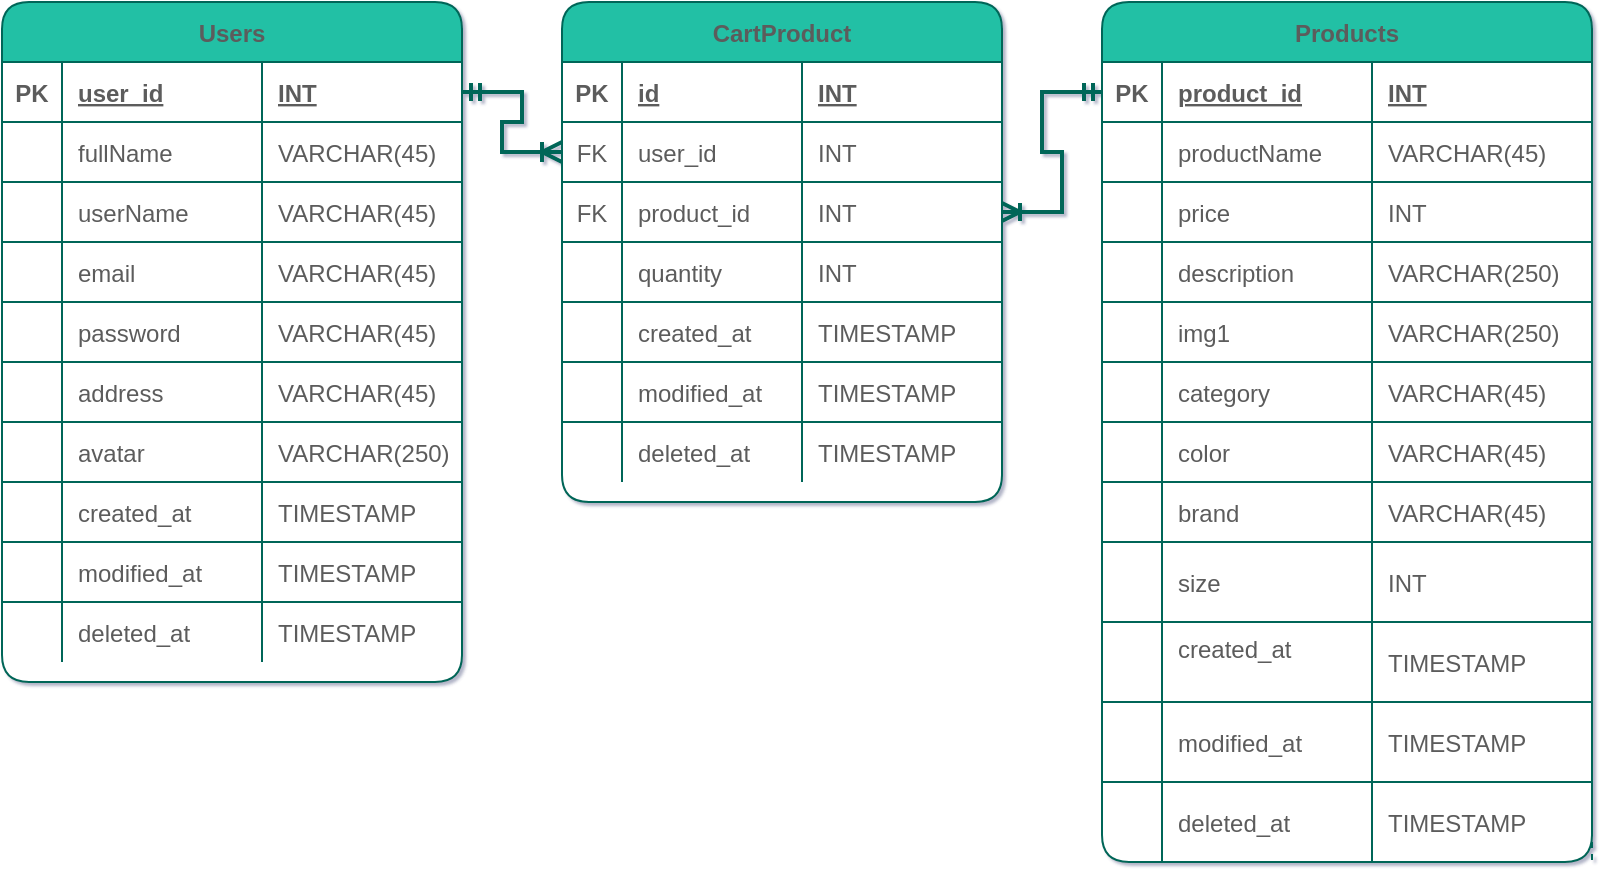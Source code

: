 <mxfile version="15.5.8" type="device"><diagram id="R2lEEEUBdFMjLlhIrx00" name="Page-1"><mxGraphModel dx="1886" dy="1858" grid="1" gridSize="10" guides="1" tooltips="1" connect="1" arrows="1" fold="1" page="1" pageScale="1" pageWidth="850" pageHeight="1100" math="0" shadow="1" extFonts="Permanent Marker^https://fonts.googleapis.com/css?family=Permanent+Marker"><root><mxCell id="0"/><mxCell id="1" parent="0"/><mxCell id="C-vyLk0tnHw3VtMMgP7b-2" value="Users" style="shape=table;startSize=30;container=1;collapsible=1;childLayout=tableLayout;fixedRows=1;rowLines=1;fontStyle=1;align=center;resizeLast=1;fillColor=#21C0A5;strokeColor=#006658;fontColor=#5C5C5C;rounded=1;swimlaneFillColor=default;" parent="1" vertex="1"><mxGeometry x="360" y="-830" width="230" height="340" as="geometry"/></mxCell><mxCell id="C-vyLk0tnHw3VtMMgP7b-3" value="" style="shape=partialRectangle;collapsible=0;dropTarget=0;pointerEvents=0;fillColor=none;points=[[0,0.5],[1,0.5]];portConstraint=eastwest;top=0;left=0;right=0;bottom=1;strokeColor=#006658;fontColor=#5C5C5C;rounded=1;" parent="C-vyLk0tnHw3VtMMgP7b-2" vertex="1"><mxGeometry y="30" width="230" height="30" as="geometry"/></mxCell><mxCell id="C-vyLk0tnHw3VtMMgP7b-4" value="PK" style="shape=partialRectangle;overflow=hidden;connectable=0;fillColor=none;top=0;left=0;bottom=0;right=0;fontStyle=1;strokeColor=#006658;fontColor=#5C5C5C;rounded=1;" parent="C-vyLk0tnHw3VtMMgP7b-3" vertex="1"><mxGeometry width="30" height="30" as="geometry"><mxRectangle width="30" height="30" as="alternateBounds"/></mxGeometry></mxCell><mxCell id="C-vyLk0tnHw3VtMMgP7b-5" value="user_id" style="shape=partialRectangle;overflow=hidden;connectable=0;fillColor=none;top=0;left=0;bottom=0;right=0;align=left;spacingLeft=6;fontStyle=5;strokeColor=#006658;fontColor=#5C5C5C;rounded=1;" parent="C-vyLk0tnHw3VtMMgP7b-3" vertex="1"><mxGeometry x="30" width="100" height="30" as="geometry"><mxRectangle width="100" height="30" as="alternateBounds"/></mxGeometry></mxCell><mxCell id="fgdI6bXbSazXEr3iA10q-47" value="INT" style="shape=partialRectangle;overflow=hidden;connectable=0;fillColor=none;top=0;left=0;bottom=0;right=0;align=left;spacingLeft=6;fontStyle=5;strokeColor=#006658;fontColor=#5C5C5C;rounded=1;" parent="C-vyLk0tnHw3VtMMgP7b-3" vertex="1"><mxGeometry x="130" width="100" height="30" as="geometry"><mxRectangle width="100" height="30" as="alternateBounds"/></mxGeometry></mxCell><mxCell id="C-vyLk0tnHw3VtMMgP7b-6" value="" style="shape=partialRectangle;collapsible=0;dropTarget=0;pointerEvents=0;fillColor=none;points=[[0,0.5],[1,0.5]];portConstraint=eastwest;top=0;left=0;right=0;bottom=0;strokeColor=#006658;fontColor=#5C5C5C;rounded=1;" parent="C-vyLk0tnHw3VtMMgP7b-2" vertex="1"><mxGeometry y="60" width="230" height="30" as="geometry"/></mxCell><mxCell id="C-vyLk0tnHw3VtMMgP7b-7" value="" style="shape=partialRectangle;overflow=hidden;connectable=0;fillColor=none;top=0;left=0;bottom=0;right=0;strokeColor=#006658;fontColor=#5C5C5C;rounded=1;" parent="C-vyLk0tnHw3VtMMgP7b-6" vertex="1"><mxGeometry width="30" height="30" as="geometry"><mxRectangle width="30" height="30" as="alternateBounds"/></mxGeometry></mxCell><mxCell id="C-vyLk0tnHw3VtMMgP7b-8" value="fullName" style="shape=partialRectangle;overflow=hidden;connectable=0;fillColor=none;top=0;left=0;bottom=0;right=0;align=left;spacingLeft=6;strokeColor=#006658;fontColor=#5C5C5C;rounded=1;" parent="C-vyLk0tnHw3VtMMgP7b-6" vertex="1"><mxGeometry x="30" width="100" height="30" as="geometry"><mxRectangle width="100" height="30" as="alternateBounds"/></mxGeometry></mxCell><mxCell id="fgdI6bXbSazXEr3iA10q-48" value="VARCHAR(45)" style="shape=partialRectangle;overflow=hidden;connectable=0;fillColor=none;top=0;left=0;bottom=0;right=0;align=left;spacingLeft=6;strokeColor=#006658;fontColor=#5C5C5C;rounded=1;" parent="C-vyLk0tnHw3VtMMgP7b-6" vertex="1"><mxGeometry x="130" width="100" height="30" as="geometry"><mxRectangle width="100" height="30" as="alternateBounds"/></mxGeometry></mxCell><mxCell id="C-vyLk0tnHw3VtMMgP7b-9" value="" style="shape=partialRectangle;collapsible=0;dropTarget=0;pointerEvents=0;fillColor=none;points=[[0,0.5],[1,0.5]];portConstraint=eastwest;top=0;left=0;right=0;bottom=0;strokeColor=#006658;fontColor=#5C5C5C;rounded=1;" parent="C-vyLk0tnHw3VtMMgP7b-2" vertex="1"><mxGeometry y="90" width="230" height="30" as="geometry"/></mxCell><mxCell id="C-vyLk0tnHw3VtMMgP7b-10" value="" style="shape=partialRectangle;overflow=hidden;connectable=0;fillColor=none;top=0;left=0;bottom=0;right=0;strokeColor=#006658;fontColor=#5C5C5C;rounded=1;" parent="C-vyLk0tnHw3VtMMgP7b-9" vertex="1"><mxGeometry width="30" height="30" as="geometry"><mxRectangle width="30" height="30" as="alternateBounds"/></mxGeometry></mxCell><mxCell id="C-vyLk0tnHw3VtMMgP7b-11" value="userName" style="shape=partialRectangle;overflow=hidden;connectable=0;fillColor=none;top=0;left=0;bottom=0;right=0;align=left;spacingLeft=6;strokeColor=#006658;fontColor=#5C5C5C;rounded=1;" parent="C-vyLk0tnHw3VtMMgP7b-9" vertex="1"><mxGeometry x="30" width="100" height="30" as="geometry"><mxRectangle width="100" height="30" as="alternateBounds"/></mxGeometry></mxCell><mxCell id="fgdI6bXbSazXEr3iA10q-49" value="VARCHAR(45)" style="shape=partialRectangle;overflow=hidden;connectable=0;fillColor=none;top=0;left=0;bottom=0;right=0;align=left;spacingLeft=6;strokeColor=#006658;fontColor=#5C5C5C;rounded=1;" parent="C-vyLk0tnHw3VtMMgP7b-9" vertex="1"><mxGeometry x="130" width="100" height="30" as="geometry"><mxRectangle width="100" height="30" as="alternateBounds"/></mxGeometry></mxCell><mxCell id="XTKAvzcFHxRN5g43MR2r-22" style="shape=partialRectangle;collapsible=0;dropTarget=0;pointerEvents=0;fillColor=none;points=[[0,0.5],[1,0.5]];portConstraint=eastwest;top=0;left=0;right=0;bottom=0;strokeColor=#006658;fontColor=#5C5C5C;rounded=1;" parent="C-vyLk0tnHw3VtMMgP7b-2" vertex="1"><mxGeometry y="120" width="230" height="30" as="geometry"/></mxCell><mxCell id="XTKAvzcFHxRN5g43MR2r-23" style="shape=partialRectangle;overflow=hidden;connectable=0;fillColor=none;top=0;left=0;bottom=0;right=0;strokeColor=#006658;fontColor=#5C5C5C;rounded=1;" parent="XTKAvzcFHxRN5g43MR2r-22" vertex="1"><mxGeometry width="30" height="30" as="geometry"><mxRectangle width="30" height="30" as="alternateBounds"/></mxGeometry></mxCell><mxCell id="XTKAvzcFHxRN5g43MR2r-24" value="email" style="shape=partialRectangle;overflow=hidden;connectable=0;fillColor=none;top=0;left=0;bottom=0;right=0;align=left;spacingLeft=6;strokeColor=#006658;fontColor=#5C5C5C;rounded=1;" parent="XTKAvzcFHxRN5g43MR2r-22" vertex="1"><mxGeometry x="30" width="100" height="30" as="geometry"><mxRectangle width="100" height="30" as="alternateBounds"/></mxGeometry></mxCell><mxCell id="fgdI6bXbSazXEr3iA10q-50" value="VARCHAR(45)" style="shape=partialRectangle;overflow=hidden;connectable=0;fillColor=none;top=0;left=0;bottom=0;right=0;align=left;spacingLeft=6;strokeColor=#006658;fontColor=#5C5C5C;rounded=1;" parent="XTKAvzcFHxRN5g43MR2r-22" vertex="1"><mxGeometry x="130" width="100" height="30" as="geometry"><mxRectangle width="100" height="30" as="alternateBounds"/></mxGeometry></mxCell><mxCell id="XTKAvzcFHxRN5g43MR2r-25" style="shape=partialRectangle;collapsible=0;dropTarget=0;pointerEvents=0;fillColor=none;points=[[0,0.5],[1,0.5]];portConstraint=eastwest;top=0;left=0;right=0;bottom=0;strokeColor=#006658;fontColor=#5C5C5C;rounded=1;" parent="C-vyLk0tnHw3VtMMgP7b-2" vertex="1"><mxGeometry y="150" width="230" height="30" as="geometry"/></mxCell><mxCell id="XTKAvzcFHxRN5g43MR2r-26" style="shape=partialRectangle;overflow=hidden;connectable=0;fillColor=none;top=0;left=0;bottom=0;right=0;strokeColor=#006658;fontColor=#5C5C5C;rounded=1;" parent="XTKAvzcFHxRN5g43MR2r-25" vertex="1"><mxGeometry width="30" height="30" as="geometry"><mxRectangle width="30" height="30" as="alternateBounds"/></mxGeometry></mxCell><mxCell id="XTKAvzcFHxRN5g43MR2r-27" value="password" style="shape=partialRectangle;overflow=hidden;connectable=0;fillColor=none;top=0;left=0;bottom=0;right=0;align=left;spacingLeft=6;strokeColor=#006658;fontColor=#5C5C5C;rounded=1;" parent="XTKAvzcFHxRN5g43MR2r-25" vertex="1"><mxGeometry x="30" width="100" height="30" as="geometry"><mxRectangle width="100" height="30" as="alternateBounds"/></mxGeometry></mxCell><mxCell id="fgdI6bXbSazXEr3iA10q-51" value="VARCHAR(45)" style="shape=partialRectangle;overflow=hidden;connectable=0;fillColor=none;top=0;left=0;bottom=0;right=0;align=left;spacingLeft=6;strokeColor=#006658;fontColor=#5C5C5C;rounded=1;" parent="XTKAvzcFHxRN5g43MR2r-25" vertex="1"><mxGeometry x="130" width="100" height="30" as="geometry"><mxRectangle width="100" height="30" as="alternateBounds"/></mxGeometry></mxCell><mxCell id="XTKAvzcFHxRN5g43MR2r-28" style="shape=partialRectangle;collapsible=0;dropTarget=0;pointerEvents=0;fillColor=none;points=[[0,0.5],[1,0.5]];portConstraint=eastwest;top=0;left=0;right=0;bottom=0;strokeColor=#006658;fontColor=#5C5C5C;rounded=1;" parent="C-vyLk0tnHw3VtMMgP7b-2" vertex="1"><mxGeometry y="180" width="230" height="30" as="geometry"/></mxCell><mxCell id="XTKAvzcFHxRN5g43MR2r-29" style="shape=partialRectangle;overflow=hidden;connectable=0;fillColor=none;top=0;left=0;bottom=0;right=0;strokeColor=#006658;fontColor=#5C5C5C;rounded=1;" parent="XTKAvzcFHxRN5g43MR2r-28" vertex="1"><mxGeometry width="30" height="30" as="geometry"><mxRectangle width="30" height="30" as="alternateBounds"/></mxGeometry></mxCell><mxCell id="XTKAvzcFHxRN5g43MR2r-30" value="address" style="shape=partialRectangle;overflow=hidden;connectable=0;fillColor=none;top=0;left=0;bottom=0;right=0;align=left;spacingLeft=6;strokeColor=#006658;fontColor=#5C5C5C;rounded=1;" parent="XTKAvzcFHxRN5g43MR2r-28" vertex="1"><mxGeometry x="30" width="100" height="30" as="geometry"><mxRectangle width="100" height="30" as="alternateBounds"/></mxGeometry></mxCell><mxCell id="fgdI6bXbSazXEr3iA10q-52" value="VARCHAR(45)" style="shape=partialRectangle;overflow=hidden;connectable=0;fillColor=none;top=0;left=0;bottom=0;right=0;align=left;spacingLeft=6;strokeColor=#006658;fontColor=#5C5C5C;rounded=1;" parent="XTKAvzcFHxRN5g43MR2r-28" vertex="1"><mxGeometry x="130" width="100" height="30" as="geometry"><mxRectangle width="100" height="30" as="alternateBounds"/></mxGeometry></mxCell><mxCell id="XTKAvzcFHxRN5g43MR2r-31" style="shape=partialRectangle;collapsible=0;dropTarget=0;pointerEvents=0;fillColor=none;points=[[0,0.5],[1,0.5]];portConstraint=eastwest;top=0;left=0;right=0;bottom=0;strokeColor=#006658;fontColor=#5C5C5C;rounded=1;" parent="C-vyLk0tnHw3VtMMgP7b-2" vertex="1"><mxGeometry y="210" width="230" height="30" as="geometry"/></mxCell><mxCell id="XTKAvzcFHxRN5g43MR2r-32" style="shape=partialRectangle;overflow=hidden;connectable=0;fillColor=none;top=0;left=0;bottom=0;right=0;strokeColor=#006658;fontColor=#5C5C5C;rounded=1;" parent="XTKAvzcFHxRN5g43MR2r-31" vertex="1"><mxGeometry width="30" height="30" as="geometry"><mxRectangle width="30" height="30" as="alternateBounds"/></mxGeometry></mxCell><mxCell id="XTKAvzcFHxRN5g43MR2r-33" value="avatar" style="shape=partialRectangle;overflow=hidden;connectable=0;fillColor=none;top=0;left=0;bottom=0;right=0;align=left;spacingLeft=6;strokeColor=#006658;fontColor=#5C5C5C;rounded=1;" parent="XTKAvzcFHxRN5g43MR2r-31" vertex="1"><mxGeometry x="30" width="100" height="30" as="geometry"><mxRectangle width="100" height="30" as="alternateBounds"/></mxGeometry></mxCell><mxCell id="fgdI6bXbSazXEr3iA10q-53" value="VARCHAR(250)" style="shape=partialRectangle;overflow=hidden;connectable=0;fillColor=none;top=0;left=0;bottom=0;right=0;align=left;spacingLeft=6;strokeColor=#006658;fontColor=#5C5C5C;rounded=1;" parent="XTKAvzcFHxRN5g43MR2r-31" vertex="1"><mxGeometry x="130" width="100" height="30" as="geometry"><mxRectangle width="100" height="30" as="alternateBounds"/></mxGeometry></mxCell><mxCell id="fgdI6bXbSazXEr3iA10q-23" style="shape=partialRectangle;collapsible=0;dropTarget=0;pointerEvents=0;fillColor=none;points=[[0,0.5],[1,0.5]];portConstraint=eastwest;top=0;left=0;right=0;bottom=0;strokeColor=#006658;fontColor=#5C5C5C;rounded=1;" parent="C-vyLk0tnHw3VtMMgP7b-2" vertex="1"><mxGeometry y="240" width="230" height="30" as="geometry"/></mxCell><mxCell id="fgdI6bXbSazXEr3iA10q-24" style="shape=partialRectangle;overflow=hidden;connectable=0;fillColor=none;top=0;left=0;bottom=0;right=0;strokeColor=#006658;fontColor=#5C5C5C;rounded=1;" parent="fgdI6bXbSazXEr3iA10q-23" vertex="1"><mxGeometry width="30" height="30" as="geometry"><mxRectangle width="30" height="30" as="alternateBounds"/></mxGeometry></mxCell><mxCell id="fgdI6bXbSazXEr3iA10q-25" value="created_at" style="shape=partialRectangle;overflow=hidden;connectable=0;fillColor=none;top=0;left=0;bottom=0;right=0;align=left;spacingLeft=6;strokeColor=#006658;fontColor=#5C5C5C;rounded=1;" parent="fgdI6bXbSazXEr3iA10q-23" vertex="1"><mxGeometry x="30" width="100" height="30" as="geometry"><mxRectangle width="100" height="30" as="alternateBounds"/></mxGeometry></mxCell><mxCell id="fgdI6bXbSazXEr3iA10q-55" value="TIMESTAMP" style="shape=partialRectangle;overflow=hidden;connectable=0;fillColor=none;top=0;left=0;bottom=0;right=0;align=left;spacingLeft=6;strokeColor=#006658;fontColor=#5C5C5C;rounded=1;" parent="fgdI6bXbSazXEr3iA10q-23" vertex="1"><mxGeometry x="130" width="100" height="30" as="geometry"><mxRectangle width="100" height="30" as="alternateBounds"/></mxGeometry></mxCell><mxCell id="fgdI6bXbSazXEr3iA10q-26" style="shape=partialRectangle;collapsible=0;dropTarget=0;pointerEvents=0;fillColor=none;points=[[0,0.5],[1,0.5]];portConstraint=eastwest;top=0;left=0;right=0;bottom=0;strokeColor=#006658;fontColor=#5C5C5C;rounded=1;" parent="C-vyLk0tnHw3VtMMgP7b-2" vertex="1"><mxGeometry y="270" width="230" height="30" as="geometry"/></mxCell><mxCell id="fgdI6bXbSazXEr3iA10q-27" style="shape=partialRectangle;overflow=hidden;connectable=0;fillColor=none;top=0;left=0;bottom=0;right=0;strokeColor=#006658;fontColor=#5C5C5C;rounded=1;" parent="fgdI6bXbSazXEr3iA10q-26" vertex="1"><mxGeometry width="30" height="30" as="geometry"><mxRectangle width="30" height="30" as="alternateBounds"/></mxGeometry></mxCell><mxCell id="fgdI6bXbSazXEr3iA10q-28" value="modified_at" style="shape=partialRectangle;overflow=hidden;connectable=0;fillColor=none;top=0;left=0;bottom=0;right=0;align=left;spacingLeft=6;strokeColor=#006658;fontColor=#5C5C5C;rounded=1;" parent="fgdI6bXbSazXEr3iA10q-26" vertex="1"><mxGeometry x="30" width="100" height="30" as="geometry"><mxRectangle width="100" height="30" as="alternateBounds"/></mxGeometry></mxCell><mxCell id="fgdI6bXbSazXEr3iA10q-56" value="TIMESTAMP" style="shape=partialRectangle;overflow=hidden;connectable=0;fillColor=none;top=0;left=0;bottom=0;right=0;align=left;spacingLeft=6;strokeColor=#006658;fontColor=#5C5C5C;rounded=1;" parent="fgdI6bXbSazXEr3iA10q-26" vertex="1"><mxGeometry x="130" width="100" height="30" as="geometry"><mxRectangle width="100" height="30" as="alternateBounds"/></mxGeometry></mxCell><mxCell id="fgdI6bXbSazXEr3iA10q-29" style="shape=partialRectangle;collapsible=0;dropTarget=0;pointerEvents=0;fillColor=none;points=[[0,0.5],[1,0.5]];portConstraint=eastwest;top=0;left=0;right=0;bottom=0;strokeColor=#006658;fontColor=#5C5C5C;rounded=1;" parent="C-vyLk0tnHw3VtMMgP7b-2" vertex="1"><mxGeometry y="300" width="230" height="30" as="geometry"/></mxCell><mxCell id="fgdI6bXbSazXEr3iA10q-30" style="shape=partialRectangle;overflow=hidden;connectable=0;fillColor=none;top=0;left=0;bottom=0;right=0;strokeColor=#006658;fontColor=#5C5C5C;rounded=1;" parent="fgdI6bXbSazXEr3iA10q-29" vertex="1"><mxGeometry width="30" height="30" as="geometry"><mxRectangle width="30" height="30" as="alternateBounds"/></mxGeometry></mxCell><mxCell id="fgdI6bXbSazXEr3iA10q-31" value="deleted_at" style="shape=partialRectangle;overflow=hidden;connectable=0;fillColor=none;top=0;left=0;bottom=0;right=0;align=left;spacingLeft=6;strokeColor=#006658;fontColor=#5C5C5C;rounded=1;" parent="fgdI6bXbSazXEr3iA10q-29" vertex="1"><mxGeometry x="30" width="100" height="30" as="geometry"><mxRectangle width="100" height="30" as="alternateBounds"/></mxGeometry></mxCell><mxCell id="fgdI6bXbSazXEr3iA10q-57" value="TIMESTAMP" style="shape=partialRectangle;overflow=hidden;connectable=0;fillColor=none;top=0;left=0;bottom=0;right=0;align=left;spacingLeft=6;strokeColor=#006658;fontColor=#5C5C5C;rounded=1;" parent="fgdI6bXbSazXEr3iA10q-29" vertex="1"><mxGeometry x="130" width="100" height="30" as="geometry"><mxRectangle width="100" height="30" as="alternateBounds"/></mxGeometry></mxCell><mxCell id="C-vyLk0tnHw3VtMMgP7b-23" value="Products" style="shape=table;startSize=30;container=1;collapsible=1;childLayout=tableLayout;fixedRows=1;rowLines=1;fontStyle=1;align=center;resizeLast=1;fillColor=#21C0A5;strokeColor=#006658;fontColor=#5C5C5C;rounded=1;swimlaneFillColor=default;shadow=0;resizeLastRow=1;separatorColor=#006658;metaEdit=0;backgroundOutline=0;comic=0;strokeWidth=1;" parent="1" vertex="1"><mxGeometry x="910" y="-830" width="245" height="430" as="geometry"/></mxCell><mxCell id="C-vyLk0tnHw3VtMMgP7b-24" value="" style="shape=partialRectangle;collapsible=0;dropTarget=0;pointerEvents=0;fillColor=none;points=[[0,0.5],[1,0.5]];portConstraint=eastwest;top=0;left=0;right=0;bottom=1;strokeColor=#006658;fontColor=#5C5C5C;rounded=1;" parent="C-vyLk0tnHw3VtMMgP7b-23" vertex="1"><mxGeometry y="30" width="245" height="30" as="geometry"/></mxCell><mxCell id="C-vyLk0tnHw3VtMMgP7b-25" value="PK" style="shape=partialRectangle;overflow=hidden;connectable=0;fillColor=none;top=0;left=0;bottom=0;right=0;fontStyle=1;strokeColor=#006658;fontColor=#5C5C5C;rounded=1;" parent="C-vyLk0tnHw3VtMMgP7b-24" vertex="1"><mxGeometry width="30" height="30" as="geometry"><mxRectangle width="30" height="30" as="alternateBounds"/></mxGeometry></mxCell><mxCell id="C-vyLk0tnHw3VtMMgP7b-26" value="product_id" style="shape=partialRectangle;overflow=hidden;connectable=0;fillColor=none;top=0;left=0;bottom=0;right=0;align=left;spacingLeft=6;fontStyle=5;strokeColor=#006658;fontColor=#5C5C5C;rounded=1;" parent="C-vyLk0tnHw3VtMMgP7b-24" vertex="1"><mxGeometry x="30" width="105" height="30" as="geometry"><mxRectangle width="105" height="30" as="alternateBounds"/></mxGeometry></mxCell><mxCell id="fgdI6bXbSazXEr3iA10q-70" value="INT" style="shape=partialRectangle;overflow=hidden;connectable=0;fillColor=none;top=0;left=0;bottom=0;right=0;align=left;spacingLeft=6;fontStyle=5;strokeColor=#006658;fontColor=#5C5C5C;rounded=1;" parent="C-vyLk0tnHw3VtMMgP7b-24" vertex="1"><mxGeometry x="135" width="110" height="30" as="geometry"><mxRectangle width="110" height="30" as="alternateBounds"/></mxGeometry></mxCell><mxCell id="XTKAvzcFHxRN5g43MR2r-7" style="shape=partialRectangle;collapsible=0;dropTarget=0;pointerEvents=0;fillColor=none;points=[[0,0.5],[1,0.5]];portConstraint=eastwest;top=0;left=0;right=0;bottom=0;strokeColor=#006658;fontColor=#5C5C5C;rounded=1;" parent="C-vyLk0tnHw3VtMMgP7b-23" vertex="1"><mxGeometry y="60" width="245" height="30" as="geometry"/></mxCell><mxCell id="XTKAvzcFHxRN5g43MR2r-8" style="shape=partialRectangle;overflow=hidden;connectable=0;fillColor=none;top=0;left=0;bottom=0;right=0;strokeColor=#006658;fontColor=#5C5C5C;rounded=1;" parent="XTKAvzcFHxRN5g43MR2r-7" vertex="1"><mxGeometry width="30" height="30" as="geometry"><mxRectangle width="30" height="30" as="alternateBounds"/></mxGeometry></mxCell><mxCell id="XTKAvzcFHxRN5g43MR2r-9" value="productName" style="shape=partialRectangle;overflow=hidden;connectable=0;fillColor=none;top=0;left=0;bottom=0;right=0;align=left;spacingLeft=6;strokeColor=#006658;fontColor=#5C5C5C;rounded=1;" parent="XTKAvzcFHxRN5g43MR2r-7" vertex="1"><mxGeometry x="30" width="105" height="30" as="geometry"><mxRectangle width="105" height="30" as="alternateBounds"/></mxGeometry></mxCell><mxCell id="fgdI6bXbSazXEr3iA10q-71" value="VARCHAR(45)" style="shape=partialRectangle;overflow=hidden;connectable=0;fillColor=none;top=0;left=0;bottom=0;right=0;align=left;spacingLeft=6;strokeColor=#006658;fontColor=#5C5C5C;rounded=1;" parent="XTKAvzcFHxRN5g43MR2r-7" vertex="1"><mxGeometry x="135" width="110" height="30" as="geometry"><mxRectangle width="110" height="30" as="alternateBounds"/></mxGeometry></mxCell><mxCell id="XTKAvzcFHxRN5g43MR2r-10" style="shape=partialRectangle;collapsible=0;dropTarget=0;pointerEvents=0;fillColor=none;points=[[0,0.5],[1,0.5]];portConstraint=eastwest;top=0;left=0;right=0;bottom=0;strokeColor=#006658;fontColor=#5C5C5C;rounded=1;" parent="C-vyLk0tnHw3VtMMgP7b-23" vertex="1"><mxGeometry y="90" width="245" height="30" as="geometry"/></mxCell><mxCell id="XTKAvzcFHxRN5g43MR2r-11" style="shape=partialRectangle;overflow=hidden;connectable=0;fillColor=none;top=0;left=0;bottom=0;right=0;strokeColor=#006658;fontColor=#5C5C5C;rounded=1;" parent="XTKAvzcFHxRN5g43MR2r-10" vertex="1"><mxGeometry width="30" height="30" as="geometry"><mxRectangle width="30" height="30" as="alternateBounds"/></mxGeometry></mxCell><mxCell id="XTKAvzcFHxRN5g43MR2r-12" value="price" style="shape=partialRectangle;overflow=hidden;connectable=0;fillColor=none;top=0;left=0;bottom=0;right=0;align=left;spacingLeft=6;strokeColor=#006658;fontColor=#5C5C5C;rounded=1;" parent="XTKAvzcFHxRN5g43MR2r-10" vertex="1"><mxGeometry x="30" width="105" height="30" as="geometry"><mxRectangle width="105" height="30" as="alternateBounds"/></mxGeometry></mxCell><mxCell id="fgdI6bXbSazXEr3iA10q-72" value="INT" style="shape=partialRectangle;overflow=hidden;connectable=0;fillColor=none;top=0;left=0;bottom=0;right=0;align=left;spacingLeft=6;strokeColor=#006658;fontColor=#5C5C5C;rounded=1;" parent="XTKAvzcFHxRN5g43MR2r-10" vertex="1"><mxGeometry x="135" width="110" height="30" as="geometry"><mxRectangle width="110" height="30" as="alternateBounds"/></mxGeometry></mxCell><mxCell id="XTKAvzcFHxRN5g43MR2r-13" style="shape=partialRectangle;collapsible=0;dropTarget=0;pointerEvents=0;fillColor=none;points=[[0,0.5],[1,0.5]];portConstraint=eastwest;top=0;left=0;right=0;bottom=0;strokeColor=#006658;fontColor=#5C5C5C;rounded=1;" parent="C-vyLk0tnHw3VtMMgP7b-23" vertex="1"><mxGeometry y="120" width="245" height="30" as="geometry"/></mxCell><mxCell id="XTKAvzcFHxRN5g43MR2r-14" style="shape=partialRectangle;overflow=hidden;connectable=0;fillColor=none;top=0;left=0;bottom=0;right=0;strokeColor=#006658;fontColor=#5C5C5C;rounded=1;" parent="XTKAvzcFHxRN5g43MR2r-13" vertex="1"><mxGeometry width="30" height="30" as="geometry"><mxRectangle width="30" height="30" as="alternateBounds"/></mxGeometry></mxCell><mxCell id="XTKAvzcFHxRN5g43MR2r-15" value="description" style="shape=partialRectangle;overflow=hidden;connectable=0;fillColor=none;top=0;left=0;bottom=0;right=0;align=left;spacingLeft=6;strokeColor=#006658;fontColor=#5C5C5C;rounded=1;" parent="XTKAvzcFHxRN5g43MR2r-13" vertex="1"><mxGeometry x="30" width="105" height="30" as="geometry"><mxRectangle width="105" height="30" as="alternateBounds"/></mxGeometry></mxCell><mxCell id="fgdI6bXbSazXEr3iA10q-73" value="VARCHAR(250)" style="shape=partialRectangle;overflow=hidden;connectable=0;fillColor=none;top=0;left=0;bottom=0;right=0;align=left;spacingLeft=6;strokeColor=#006658;fontColor=#5C5C5C;rounded=1;" parent="XTKAvzcFHxRN5g43MR2r-13" vertex="1"><mxGeometry x="135" width="110" height="30" as="geometry"><mxRectangle width="110" height="30" as="alternateBounds"/></mxGeometry></mxCell><mxCell id="XTKAvzcFHxRN5g43MR2r-1" style="shape=partialRectangle;collapsible=0;dropTarget=0;pointerEvents=0;fillColor=none;points=[[0,0.5],[1,0.5]];portConstraint=eastwest;top=0;left=0;right=0;bottom=0;strokeColor=#006658;fontColor=#5C5C5C;rounded=1;" parent="C-vyLk0tnHw3VtMMgP7b-23" vertex="1"><mxGeometry y="150" width="245" height="30" as="geometry"/></mxCell><mxCell id="XTKAvzcFHxRN5g43MR2r-2" style="shape=partialRectangle;overflow=hidden;connectable=0;fillColor=none;top=0;left=0;bottom=0;right=0;strokeColor=#006658;fontColor=#5C5C5C;rounded=1;" parent="XTKAvzcFHxRN5g43MR2r-1" vertex="1"><mxGeometry width="30" height="30" as="geometry"><mxRectangle width="30" height="30" as="alternateBounds"/></mxGeometry></mxCell><mxCell id="XTKAvzcFHxRN5g43MR2r-3" value="img1" style="shape=partialRectangle;overflow=hidden;connectable=0;fillColor=none;top=0;left=0;bottom=0;right=0;align=left;spacingLeft=6;strokeColor=#006658;fontColor=#5C5C5C;rounded=1;" parent="XTKAvzcFHxRN5g43MR2r-1" vertex="1"><mxGeometry x="30" width="105" height="30" as="geometry"><mxRectangle width="105" height="30" as="alternateBounds"/></mxGeometry></mxCell><mxCell id="fgdI6bXbSazXEr3iA10q-74" value="VARCHAR(250)" style="shape=partialRectangle;overflow=hidden;connectable=0;fillColor=none;top=0;left=0;bottom=0;right=0;align=left;spacingLeft=6;strokeColor=#006658;fontColor=#5C5C5C;rounded=1;" parent="XTKAvzcFHxRN5g43MR2r-1" vertex="1"><mxGeometry x="135" width="110" height="30" as="geometry"><mxRectangle width="110" height="30" as="alternateBounds"/></mxGeometry></mxCell><mxCell id="XTKAvzcFHxRN5g43MR2r-19" style="shape=partialRectangle;collapsible=0;dropTarget=0;pointerEvents=0;fillColor=none;points=[[0,0.5],[1,0.5]];portConstraint=eastwest;top=0;left=0;right=0;bottom=0;strokeColor=#006658;fontColor=#5C5C5C;rounded=1;" parent="C-vyLk0tnHw3VtMMgP7b-23" vertex="1"><mxGeometry y="180" width="245" height="30" as="geometry"/></mxCell><mxCell id="XTKAvzcFHxRN5g43MR2r-20" value="" style="shape=partialRectangle;overflow=hidden;connectable=0;fillColor=none;top=0;left=0;bottom=0;right=0;strokeColor=#006658;fontColor=#5C5C5C;rounded=1;" parent="XTKAvzcFHxRN5g43MR2r-19" vertex="1"><mxGeometry width="30" height="30" as="geometry"><mxRectangle width="30" height="30" as="alternateBounds"/></mxGeometry></mxCell><mxCell id="XTKAvzcFHxRN5g43MR2r-21" value="category" style="shape=partialRectangle;overflow=hidden;connectable=0;fillColor=none;top=0;left=0;bottom=0;right=0;align=left;spacingLeft=6;strokeColor=#006658;fontColor=#5C5C5C;rounded=1;" parent="XTKAvzcFHxRN5g43MR2r-19" vertex="1"><mxGeometry x="30" width="105" height="30" as="geometry"><mxRectangle width="105" height="30" as="alternateBounds"/></mxGeometry></mxCell><mxCell id="fgdI6bXbSazXEr3iA10q-75" value="VARCHAR(45)" style="shape=partialRectangle;overflow=hidden;connectable=0;fillColor=none;top=0;left=0;bottom=0;right=0;align=left;spacingLeft=6;strokeColor=#006658;fontColor=#5C5C5C;rounded=1;" parent="XTKAvzcFHxRN5g43MR2r-19" vertex="1"><mxGeometry x="135" width="110" height="30" as="geometry"><mxRectangle width="110" height="30" as="alternateBounds"/></mxGeometry></mxCell><mxCell id="XTKAvzcFHxRN5g43MR2r-16" style="shape=partialRectangle;collapsible=0;dropTarget=0;pointerEvents=0;fillColor=none;points=[[0,0.5],[1,0.5]];portConstraint=eastwest;top=0;left=0;right=0;bottom=0;strokeColor=#006658;fontColor=#5C5C5C;rounded=1;" parent="C-vyLk0tnHw3VtMMgP7b-23" vertex="1"><mxGeometry y="210" width="245" height="30" as="geometry"/></mxCell><mxCell id="XTKAvzcFHxRN5g43MR2r-17" value="" style="shape=partialRectangle;overflow=hidden;connectable=0;fillColor=none;top=0;left=0;bottom=0;right=0;strokeColor=#006658;fontColor=#5C5C5C;rounded=1;" parent="XTKAvzcFHxRN5g43MR2r-16" vertex="1"><mxGeometry width="30" height="30" as="geometry"><mxRectangle width="30" height="30" as="alternateBounds"/></mxGeometry></mxCell><mxCell id="XTKAvzcFHxRN5g43MR2r-18" value="color" style="shape=partialRectangle;overflow=hidden;connectable=0;fillColor=none;top=0;left=0;bottom=0;right=0;align=left;spacingLeft=6;strokeColor=#006658;fontColor=#5C5C5C;rounded=1;" parent="XTKAvzcFHxRN5g43MR2r-16" vertex="1"><mxGeometry x="30" width="105" height="30" as="geometry"><mxRectangle width="105" height="30" as="alternateBounds"/></mxGeometry></mxCell><mxCell id="fgdI6bXbSazXEr3iA10q-76" value="VARCHAR(45)" style="shape=partialRectangle;overflow=hidden;connectable=0;fillColor=none;top=0;left=0;bottom=0;right=0;align=left;spacingLeft=6;strokeColor=#006658;fontColor=#5C5C5C;rounded=1;" parent="XTKAvzcFHxRN5g43MR2r-16" vertex="1"><mxGeometry x="135" width="110" height="30" as="geometry"><mxRectangle width="110" height="30" as="alternateBounds"/></mxGeometry></mxCell><mxCell id="XTKAvzcFHxRN5g43MR2r-4" style="shape=partialRectangle;collapsible=0;dropTarget=0;pointerEvents=0;fillColor=none;points=[[0,0.5],[1,0.5]];portConstraint=eastwest;top=0;left=0;right=0;bottom=0;strokeColor=#006658;fontColor=#5C5C5C;rounded=1;" parent="C-vyLk0tnHw3VtMMgP7b-23" vertex="1"><mxGeometry y="240" width="245" height="30" as="geometry"/></mxCell><mxCell id="XTKAvzcFHxRN5g43MR2r-5" value="" style="shape=partialRectangle;overflow=hidden;connectable=0;fillColor=none;top=0;left=0;bottom=0;right=0;strokeColor=#006658;fontColor=#5C5C5C;rounded=1;" parent="XTKAvzcFHxRN5g43MR2r-4" vertex="1"><mxGeometry width="30" height="30" as="geometry"><mxRectangle width="30" height="30" as="alternateBounds"/></mxGeometry></mxCell><mxCell id="XTKAvzcFHxRN5g43MR2r-6" value="brand" style="shape=partialRectangle;overflow=hidden;connectable=0;fillColor=none;top=0;left=0;bottom=0;right=0;align=left;spacingLeft=6;strokeColor=#006658;fontColor=#5C5C5C;rounded=1;" parent="XTKAvzcFHxRN5g43MR2r-4" vertex="1"><mxGeometry x="30" width="105" height="30" as="geometry"><mxRectangle width="105" height="30" as="alternateBounds"/></mxGeometry></mxCell><mxCell id="fgdI6bXbSazXEr3iA10q-77" value="VARCHAR(45)" style="shape=partialRectangle;overflow=hidden;connectable=0;fillColor=none;top=0;left=0;bottom=0;right=0;align=left;spacingLeft=6;strokeColor=#006658;fontColor=#5C5C5C;rounded=1;" parent="XTKAvzcFHxRN5g43MR2r-4" vertex="1"><mxGeometry x="135" width="110" height="30" as="geometry"><mxRectangle width="110" height="30" as="alternateBounds"/></mxGeometry></mxCell><mxCell id="XTKAvzcFHxRN5g43MR2r-54" style="shape=partialRectangle;collapsible=0;dropTarget=0;pointerEvents=0;fillColor=none;points=[[0,0.5],[1,0.5]];portConstraint=eastwest;top=0;left=0;right=0;bottom=0;strokeColor=#006658;fontColor=#5C5C5C;rounded=1;" parent="C-vyLk0tnHw3VtMMgP7b-23" vertex="1"><mxGeometry y="270" width="245" height="40" as="geometry"/></mxCell><mxCell id="XTKAvzcFHxRN5g43MR2r-55" value="" style="shape=partialRectangle;overflow=hidden;connectable=0;fillColor=none;top=0;left=0;bottom=0;right=0;strokeColor=#006658;fontColor=#5C5C5C;rounded=1;" parent="XTKAvzcFHxRN5g43MR2r-54" vertex="1"><mxGeometry width="30" height="40" as="geometry"><mxRectangle width="30" height="40" as="alternateBounds"/></mxGeometry></mxCell><mxCell id="XTKAvzcFHxRN5g43MR2r-56" value="size" style="shape=partialRectangle;overflow=hidden;connectable=0;fillColor=none;top=0;left=0;bottom=0;right=0;align=left;spacingLeft=6;strokeColor=#006658;fontColor=#5C5C5C;rounded=1;" parent="XTKAvzcFHxRN5g43MR2r-54" vertex="1"><mxGeometry x="30" width="105" height="40" as="geometry"><mxRectangle width="105" height="40" as="alternateBounds"/></mxGeometry></mxCell><mxCell id="fgdI6bXbSazXEr3iA10q-78" value="INT" style="shape=partialRectangle;overflow=hidden;connectable=0;fillColor=none;top=0;left=0;bottom=0;right=0;align=left;spacingLeft=6;strokeColor=#006658;fontColor=#5C5C5C;rounded=1;" parent="XTKAvzcFHxRN5g43MR2r-54" vertex="1"><mxGeometry x="135" width="110" height="40" as="geometry"><mxRectangle width="110" height="40" as="alternateBounds"/></mxGeometry></mxCell><mxCell id="fgdI6bXbSazXEr3iA10q-20" style="shape=partialRectangle;collapsible=0;dropTarget=0;pointerEvents=0;fillColor=none;points=[[0,0.5],[1,0.5]];portConstraint=eastwest;top=0;left=0;right=0;bottom=0;strokeColor=#006658;fontColor=#5C5C5C;rounded=1;" parent="C-vyLk0tnHw3VtMMgP7b-23" vertex="1"><mxGeometry y="310" width="245" height="40" as="geometry"/></mxCell><mxCell id="fgdI6bXbSazXEr3iA10q-21" style="shape=partialRectangle;overflow=hidden;connectable=0;fillColor=none;top=0;left=0;bottom=0;right=0;strokeColor=#006658;fontColor=#5C5C5C;rounded=1;" parent="fgdI6bXbSazXEr3iA10q-20" vertex="1"><mxGeometry width="30" height="40" as="geometry"><mxRectangle width="30" height="40" as="alternateBounds"/></mxGeometry></mxCell><mxCell id="fgdI6bXbSazXEr3iA10q-22" value="created_at &#10;" style="shape=partialRectangle;overflow=hidden;connectable=0;fillColor=none;top=0;left=0;bottom=0;right=0;align=left;spacingLeft=6;strokeColor=#006658;fontColor=#5C5C5C;rounded=1;" parent="fgdI6bXbSazXEr3iA10q-20" vertex="1"><mxGeometry x="30" width="105" height="40" as="geometry"><mxRectangle width="105" height="40" as="alternateBounds"/></mxGeometry></mxCell><mxCell id="fgdI6bXbSazXEr3iA10q-79" value="TIMESTAMP" style="shape=partialRectangle;overflow=hidden;connectable=0;fillColor=none;top=0;left=0;bottom=0;right=0;align=left;spacingLeft=6;strokeColor=#006658;fontColor=#5C5C5C;rounded=1;" parent="fgdI6bXbSazXEr3iA10q-20" vertex="1"><mxGeometry x="135" width="110" height="40" as="geometry"><mxRectangle width="110" height="40" as="alternateBounds"/></mxGeometry></mxCell><mxCell id="fgdI6bXbSazXEr3iA10q-17" style="shape=partialRectangle;collapsible=0;dropTarget=0;pointerEvents=0;fillColor=none;points=[[0,0.5],[1,0.5]];portConstraint=eastwest;top=0;left=0;right=0;bottom=0;strokeColor=#006658;fontColor=#5C5C5C;rounded=1;" parent="C-vyLk0tnHw3VtMMgP7b-23" vertex="1"><mxGeometry y="350" width="245" height="40" as="geometry"/></mxCell><mxCell id="fgdI6bXbSazXEr3iA10q-18" style="shape=partialRectangle;overflow=hidden;connectable=0;fillColor=none;top=0;left=0;bottom=0;right=0;strokeColor=#006658;fontColor=#5C5C5C;rounded=1;" parent="fgdI6bXbSazXEr3iA10q-17" vertex="1"><mxGeometry width="30" height="40" as="geometry"><mxRectangle width="30" height="40" as="alternateBounds"/></mxGeometry></mxCell><mxCell id="fgdI6bXbSazXEr3iA10q-19" value="modified_at" style="shape=partialRectangle;overflow=hidden;connectable=0;fillColor=none;top=0;left=0;bottom=0;right=0;align=left;spacingLeft=6;strokeColor=#006658;fontColor=#5C5C5C;rounded=1;" parent="fgdI6bXbSazXEr3iA10q-17" vertex="1"><mxGeometry x="30" width="105" height="40" as="geometry"><mxRectangle width="105" height="40" as="alternateBounds"/></mxGeometry></mxCell><mxCell id="fgdI6bXbSazXEr3iA10q-80" value="TIMESTAMP" style="shape=partialRectangle;overflow=hidden;connectable=0;fillColor=none;top=0;left=0;bottom=0;right=0;align=left;spacingLeft=6;strokeColor=#006658;fontColor=#5C5C5C;rounded=1;" parent="fgdI6bXbSazXEr3iA10q-17" vertex="1"><mxGeometry x="135" width="110" height="40" as="geometry"><mxRectangle width="110" height="40" as="alternateBounds"/></mxGeometry></mxCell><mxCell id="fgdI6bXbSazXEr3iA10q-14" style="shape=partialRectangle;collapsible=0;dropTarget=0;pointerEvents=0;fillColor=none;points=[[0,0.5],[1,0.5]];portConstraint=eastwest;top=0;left=0;right=0;bottom=0;strokeColor=#006658;fontColor=#5C5C5C;rounded=1;" parent="C-vyLk0tnHw3VtMMgP7b-23" vertex="1"><mxGeometry y="390" width="245" height="40" as="geometry"/></mxCell><mxCell id="fgdI6bXbSazXEr3iA10q-15" style="shape=partialRectangle;overflow=hidden;connectable=0;fillColor=none;top=0;left=0;bottom=0;right=0;strokeColor=#006658;fontColor=#5C5C5C;rounded=1;" parent="fgdI6bXbSazXEr3iA10q-14" vertex="1"><mxGeometry width="30" height="40" as="geometry"><mxRectangle width="30" height="40" as="alternateBounds"/></mxGeometry></mxCell><mxCell id="fgdI6bXbSazXEr3iA10q-16" value="deleted_at" style="shape=partialRectangle;overflow=hidden;connectable=0;fillColor=none;top=0;left=0;bottom=0;right=0;align=left;spacingLeft=6;strokeColor=#006658;fontColor=#5C5C5C;rounded=1;" parent="fgdI6bXbSazXEr3iA10q-14" vertex="1"><mxGeometry x="30" width="105" height="40" as="geometry"><mxRectangle width="105" height="40" as="alternateBounds"/></mxGeometry></mxCell><mxCell id="fgdI6bXbSazXEr3iA10q-81" value="TIMESTAMP" style="shape=partialRectangle;overflow=hidden;connectable=0;fillColor=none;top=0;left=0;bottom=0;right=0;align=left;spacingLeft=6;strokeColor=#006658;fontColor=#5C5C5C;rounded=1;" parent="fgdI6bXbSazXEr3iA10q-14" vertex="1"><mxGeometry x="135" width="110" height="40" as="geometry"><mxRectangle width="110" height="40" as="alternateBounds"/></mxGeometry></mxCell><mxCell id="XTKAvzcFHxRN5g43MR2r-40" value="CartProduct" style="shape=table;startSize=30;container=1;collapsible=1;childLayout=tableLayout;fixedRows=1;rowLines=1;fontStyle=1;align=center;resizeLast=1;rounded=1;swimlaneFillColor=default;fillColor=#21C0A5;strokeColor=#006658;fontColor=#5C5C5C;labelBackgroundColor=none;" parent="1" vertex="1"><mxGeometry x="640" y="-830" width="220" height="250" as="geometry"><mxRectangle x="780" y="-440" width="120" height="30" as="alternateBounds"/></mxGeometry></mxCell><mxCell id="XTKAvzcFHxRN5g43MR2r-41" value="" style="shape=partialRectangle;collapsible=0;dropTarget=0;pointerEvents=0;fillColor=none;points=[[0,0.5],[1,0.5]];portConstraint=eastwest;top=0;left=0;right=0;bottom=1;strokeColor=#006658;fontColor=#5C5C5C;rounded=1;" parent="XTKAvzcFHxRN5g43MR2r-40" vertex="1"><mxGeometry y="30" width="220" height="30" as="geometry"/></mxCell><mxCell id="XTKAvzcFHxRN5g43MR2r-42" value="PK" style="shape=partialRectangle;overflow=hidden;connectable=0;fillColor=none;top=0;left=0;bottom=0;right=0;fontStyle=1;strokeColor=#006658;fontColor=#5C5C5C;rounded=1;" parent="XTKAvzcFHxRN5g43MR2r-41" vertex="1"><mxGeometry width="30" height="30" as="geometry"><mxRectangle width="30" height="30" as="alternateBounds"/></mxGeometry></mxCell><mxCell id="XTKAvzcFHxRN5g43MR2r-43" value="id" style="shape=partialRectangle;overflow=hidden;connectable=0;fillColor=none;top=0;left=0;bottom=0;right=0;align=left;spacingLeft=6;fontStyle=5;strokeColor=#006658;fontColor=#5C5C5C;rounded=1;" parent="XTKAvzcFHxRN5g43MR2r-41" vertex="1"><mxGeometry x="30" width="90" height="30" as="geometry"><mxRectangle width="90" height="30" as="alternateBounds"/></mxGeometry></mxCell><mxCell id="fgdI6bXbSazXEr3iA10q-64" value="INT" style="shape=partialRectangle;overflow=hidden;connectable=0;fillColor=none;top=0;left=0;bottom=0;right=0;align=left;spacingLeft=6;fontStyle=5;strokeColor=#006658;fontColor=#5C5C5C;rounded=1;" parent="XTKAvzcFHxRN5g43MR2r-41" vertex="1"><mxGeometry x="120" width="100" height="30" as="geometry"><mxRectangle width="100" height="30" as="alternateBounds"/></mxGeometry></mxCell><mxCell id="XTKAvzcFHxRN5g43MR2r-47" value="" style="shape=partialRectangle;collapsible=0;dropTarget=0;pointerEvents=0;fillColor=none;points=[[0,0.5],[1,0.5]];portConstraint=eastwest;top=0;left=0;right=0;bottom=0;strokeColor=#006658;fontColor=#5C5C5C;rounded=1;" parent="XTKAvzcFHxRN5g43MR2r-40" vertex="1"><mxGeometry y="60" width="220" height="30" as="geometry"/></mxCell><mxCell id="XTKAvzcFHxRN5g43MR2r-48" value="FK" style="shape=partialRectangle;overflow=hidden;connectable=0;fillColor=none;top=0;left=0;bottom=0;right=0;strokeColor=#006658;fontColor=#5C5C5C;rounded=1;" parent="XTKAvzcFHxRN5g43MR2r-47" vertex="1"><mxGeometry width="30" height="30" as="geometry"><mxRectangle width="30" height="30" as="alternateBounds"/></mxGeometry></mxCell><mxCell id="XTKAvzcFHxRN5g43MR2r-49" value="user_id" style="shape=partialRectangle;overflow=hidden;connectable=0;fillColor=none;top=0;left=0;bottom=0;right=0;align=left;spacingLeft=6;strokeColor=#006658;fontColor=#5C5C5C;rounded=1;" parent="XTKAvzcFHxRN5g43MR2r-47" vertex="1"><mxGeometry x="30" width="90" height="30" as="geometry"><mxRectangle width="90" height="30" as="alternateBounds"/></mxGeometry></mxCell><mxCell id="fgdI6bXbSazXEr3iA10q-65" value="INT" style="shape=partialRectangle;overflow=hidden;connectable=0;fillColor=none;top=0;left=0;bottom=0;right=0;align=left;spacingLeft=6;strokeColor=#006658;fontColor=#5C5C5C;rounded=1;" parent="XTKAvzcFHxRN5g43MR2r-47" vertex="1"><mxGeometry x="120" width="100" height="30" as="geometry"><mxRectangle width="100" height="30" as="alternateBounds"/></mxGeometry></mxCell><mxCell id="XTKAvzcFHxRN5g43MR2r-50" style="shape=partialRectangle;collapsible=0;dropTarget=0;pointerEvents=0;fillColor=none;points=[[0,0.5],[1,0.5]];portConstraint=eastwest;top=0;left=0;right=0;bottom=0;strokeColor=#006658;fontColor=#5C5C5C;rounded=1;" parent="XTKAvzcFHxRN5g43MR2r-40" vertex="1"><mxGeometry y="90" width="220" height="30" as="geometry"/></mxCell><mxCell id="XTKAvzcFHxRN5g43MR2r-51" value="FK" style="shape=partialRectangle;overflow=hidden;connectable=0;fillColor=none;top=0;left=0;bottom=0;right=0;strokeColor=#006658;fontColor=#5C5C5C;rounded=1;" parent="XTKAvzcFHxRN5g43MR2r-50" vertex="1"><mxGeometry width="30" height="30" as="geometry"><mxRectangle width="30" height="30" as="alternateBounds"/></mxGeometry></mxCell><mxCell id="XTKAvzcFHxRN5g43MR2r-52" value="product_id" style="shape=partialRectangle;overflow=hidden;connectable=0;fillColor=none;top=0;left=0;bottom=0;right=0;align=left;spacingLeft=6;strokeColor=#006658;fontColor=#5C5C5C;rounded=1;" parent="XTKAvzcFHxRN5g43MR2r-50" vertex="1"><mxGeometry x="30" width="90" height="30" as="geometry"><mxRectangle width="90" height="30" as="alternateBounds"/></mxGeometry></mxCell><mxCell id="fgdI6bXbSazXEr3iA10q-66" value="INT" style="shape=partialRectangle;overflow=hidden;connectable=0;fillColor=none;top=0;left=0;bottom=0;right=0;align=left;spacingLeft=6;strokeColor=#006658;fontColor=#5C5C5C;rounded=1;" parent="XTKAvzcFHxRN5g43MR2r-50" vertex="1"><mxGeometry x="120" width="100" height="30" as="geometry"><mxRectangle width="100" height="30" as="alternateBounds"/></mxGeometry></mxCell><mxCell id="-ebYnkqdgOANZTXf38ij-1" style="shape=partialRectangle;collapsible=0;dropTarget=0;pointerEvents=0;fillColor=none;points=[[0,0.5],[1,0.5]];portConstraint=eastwest;top=0;left=0;right=0;bottom=0;strokeColor=#006658;fontColor=#5C5C5C;rounded=1;" vertex="1" parent="XTKAvzcFHxRN5g43MR2r-40"><mxGeometry y="120" width="220" height="30" as="geometry"/></mxCell><mxCell id="-ebYnkqdgOANZTXf38ij-2" style="shape=partialRectangle;overflow=hidden;connectable=0;fillColor=none;top=0;left=0;bottom=0;right=0;strokeColor=#006658;fontColor=#5C5C5C;rounded=1;" vertex="1" parent="-ebYnkqdgOANZTXf38ij-1"><mxGeometry width="30" height="30" as="geometry"><mxRectangle width="30" height="30" as="alternateBounds"/></mxGeometry></mxCell><mxCell id="-ebYnkqdgOANZTXf38ij-3" value="quantity" style="shape=partialRectangle;overflow=hidden;connectable=0;fillColor=none;top=0;left=0;bottom=0;right=0;align=left;spacingLeft=6;strokeColor=#006658;fontColor=#5C5C5C;rounded=1;" vertex="1" parent="-ebYnkqdgOANZTXf38ij-1"><mxGeometry x="30" width="90" height="30" as="geometry"><mxRectangle width="90" height="30" as="alternateBounds"/></mxGeometry></mxCell><mxCell id="-ebYnkqdgOANZTXf38ij-4" value="INT" style="shape=partialRectangle;overflow=hidden;connectable=0;fillColor=none;top=0;left=0;bottom=0;right=0;align=left;spacingLeft=6;strokeColor=#006658;fontColor=#5C5C5C;rounded=1;" vertex="1" parent="-ebYnkqdgOANZTXf38ij-1"><mxGeometry x="120" width="100" height="30" as="geometry"><mxRectangle width="100" height="30" as="alternateBounds"/></mxGeometry></mxCell><mxCell id="fgdI6bXbSazXEr3iA10q-35" style="shape=partialRectangle;collapsible=0;dropTarget=0;pointerEvents=0;fillColor=none;points=[[0,0.5],[1,0.5]];portConstraint=eastwest;top=0;left=0;right=0;bottom=0;strokeColor=#006658;fontColor=#5C5C5C;rounded=1;" parent="XTKAvzcFHxRN5g43MR2r-40" vertex="1"><mxGeometry y="150" width="220" height="30" as="geometry"/></mxCell><mxCell id="fgdI6bXbSazXEr3iA10q-36" style="shape=partialRectangle;overflow=hidden;connectable=0;fillColor=none;top=0;left=0;bottom=0;right=0;strokeColor=#006658;fontColor=#5C5C5C;rounded=1;" parent="fgdI6bXbSazXEr3iA10q-35" vertex="1"><mxGeometry width="30" height="30" as="geometry"><mxRectangle width="30" height="30" as="alternateBounds"/></mxGeometry></mxCell><mxCell id="fgdI6bXbSazXEr3iA10q-37" value="created_at" style="shape=partialRectangle;overflow=hidden;connectable=0;fillColor=none;top=0;left=0;bottom=0;right=0;align=left;spacingLeft=6;strokeColor=#006658;fontColor=#5C5C5C;rounded=1;" parent="fgdI6bXbSazXEr3iA10q-35" vertex="1"><mxGeometry x="30" width="90" height="30" as="geometry"><mxRectangle width="90" height="30" as="alternateBounds"/></mxGeometry></mxCell><mxCell id="fgdI6bXbSazXEr3iA10q-67" value="TIMESTAMP" style="shape=partialRectangle;overflow=hidden;connectable=0;fillColor=none;top=0;left=0;bottom=0;right=0;align=left;spacingLeft=6;strokeColor=#006658;fontColor=#5C5C5C;rounded=1;" parent="fgdI6bXbSazXEr3iA10q-35" vertex="1"><mxGeometry x="120" width="100" height="30" as="geometry"><mxRectangle width="100" height="30" as="alternateBounds"/></mxGeometry></mxCell><mxCell id="fgdI6bXbSazXEr3iA10q-38" style="shape=partialRectangle;collapsible=0;dropTarget=0;pointerEvents=0;fillColor=none;points=[[0,0.5],[1,0.5]];portConstraint=eastwest;top=0;left=0;right=0;bottom=0;strokeColor=#006658;fontColor=#5C5C5C;rounded=1;" parent="XTKAvzcFHxRN5g43MR2r-40" vertex="1"><mxGeometry y="180" width="220" height="30" as="geometry"/></mxCell><mxCell id="fgdI6bXbSazXEr3iA10q-39" style="shape=partialRectangle;overflow=hidden;connectable=0;fillColor=none;top=0;left=0;bottom=0;right=0;strokeColor=#006658;fontColor=#5C5C5C;rounded=1;" parent="fgdI6bXbSazXEr3iA10q-38" vertex="1"><mxGeometry width="30" height="30" as="geometry"><mxRectangle width="30" height="30" as="alternateBounds"/></mxGeometry></mxCell><mxCell id="fgdI6bXbSazXEr3iA10q-40" value="modified_at" style="shape=partialRectangle;overflow=hidden;connectable=0;fillColor=none;top=0;left=0;bottom=0;right=0;align=left;spacingLeft=6;strokeColor=#006658;fontColor=#5C5C5C;rounded=1;" parent="fgdI6bXbSazXEr3iA10q-38" vertex="1"><mxGeometry x="30" width="90" height="30" as="geometry"><mxRectangle width="90" height="30" as="alternateBounds"/></mxGeometry></mxCell><mxCell id="fgdI6bXbSazXEr3iA10q-68" value="TIMESTAMP" style="shape=partialRectangle;overflow=hidden;connectable=0;fillColor=none;top=0;left=0;bottom=0;right=0;align=left;spacingLeft=6;strokeColor=#006658;fontColor=#5C5C5C;rounded=1;" parent="fgdI6bXbSazXEr3iA10q-38" vertex="1"><mxGeometry x="120" width="100" height="30" as="geometry"><mxRectangle width="100" height="30" as="alternateBounds"/></mxGeometry></mxCell><mxCell id="fgdI6bXbSazXEr3iA10q-41" style="shape=partialRectangle;collapsible=0;dropTarget=0;pointerEvents=0;fillColor=none;points=[[0,0.5],[1,0.5]];portConstraint=eastwest;top=0;left=0;right=0;bottom=0;strokeColor=#006658;fontColor=#5C5C5C;rounded=1;" parent="XTKAvzcFHxRN5g43MR2r-40" vertex="1"><mxGeometry y="210" width="220" height="30" as="geometry"/></mxCell><mxCell id="fgdI6bXbSazXEr3iA10q-42" style="shape=partialRectangle;overflow=hidden;connectable=0;fillColor=none;top=0;left=0;bottom=0;right=0;strokeColor=#006658;fontColor=#5C5C5C;rounded=1;" parent="fgdI6bXbSazXEr3iA10q-41" vertex="1"><mxGeometry width="30" height="30" as="geometry"><mxRectangle width="30" height="30" as="alternateBounds"/></mxGeometry></mxCell><mxCell id="fgdI6bXbSazXEr3iA10q-43" value="deleted_at" style="shape=partialRectangle;overflow=hidden;connectable=0;fillColor=none;top=0;left=0;bottom=0;right=0;align=left;spacingLeft=6;strokeColor=#006658;fontColor=#5C5C5C;rounded=1;" parent="fgdI6bXbSazXEr3iA10q-41" vertex="1"><mxGeometry x="30" width="90" height="30" as="geometry"><mxRectangle width="90" height="30" as="alternateBounds"/></mxGeometry></mxCell><mxCell id="fgdI6bXbSazXEr3iA10q-69" value="TIMESTAMP" style="shape=partialRectangle;overflow=hidden;connectable=0;fillColor=none;top=0;left=0;bottom=0;right=0;align=left;spacingLeft=6;strokeColor=#006658;fontColor=#5C5C5C;rounded=1;" parent="fgdI6bXbSazXEr3iA10q-41" vertex="1"><mxGeometry x="120" width="100" height="30" as="geometry"><mxRectangle width="100" height="30" as="alternateBounds"/></mxGeometry></mxCell><mxCell id="fgdI6bXbSazXEr3iA10q-44" value="" style="edgeStyle=entityRelationEdgeStyle;fontSize=12;html=1;endArrow=ERoneToMany;startArrow=ERmandOne;rounded=0;fontColor=#5C5C5C;strokeColor=#006658;exitX=1;exitY=0.5;exitDx=0;exitDy=0;entryX=0;entryY=0.5;entryDx=0;entryDy=0;endSize=7;shadow=0;sketch=0;strokeWidth=2;" parent="1" source="C-vyLk0tnHw3VtMMgP7b-3" target="XTKAvzcFHxRN5g43MR2r-47" edge="1"><mxGeometry width="100" height="100" relative="1" as="geometry"><mxPoint x="650" y="-430" as="sourcePoint"/><mxPoint x="630" y="-755" as="targetPoint"/></mxGeometry></mxCell><mxCell id="fgdI6bXbSazXEr3iA10q-46" value="" style="edgeStyle=entityRelationEdgeStyle;fontSize=12;html=1;endArrow=ERoneToMany;startArrow=ERmandOne;rounded=0;fontColor=#5C5C5C;strokeColor=#006658;exitX=0;exitY=0.5;exitDx=0;exitDy=0;entryX=1;entryY=0.5;entryDx=0;entryDy=0;strokeWidth=2;" parent="1" source="C-vyLk0tnHw3VtMMgP7b-24" target="XTKAvzcFHxRN5g43MR2r-50" edge="1"><mxGeometry width="100" height="100" relative="1" as="geometry"><mxPoint x="1080" y="-530" as="sourcePoint"/><mxPoint x="1170" y="-530" as="targetPoint"/></mxGeometry></mxCell></root></mxGraphModel></diagram></mxfile>